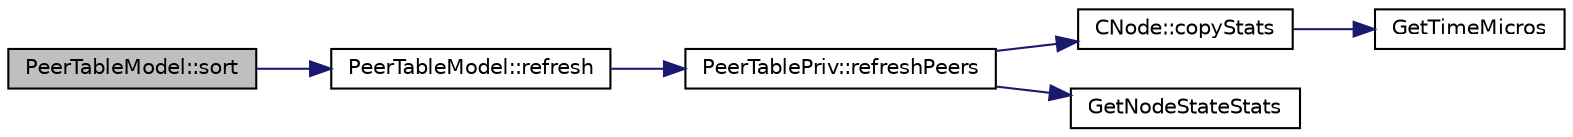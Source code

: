 digraph "PeerTableModel::sort"
{
  edge [fontname="Helvetica",fontsize="10",labelfontname="Helvetica",labelfontsize="10"];
  node [fontname="Helvetica",fontsize="10",shape=record];
  rankdir="LR";
  Node62 [label="PeerTableModel::sort",height=0.2,width=0.4,color="black", fillcolor="grey75", style="filled", fontcolor="black"];
  Node62 -> Node63 [color="midnightblue",fontsize="10",style="solid",fontname="Helvetica"];
  Node63 [label="PeerTableModel::refresh",height=0.2,width=0.4,color="black", fillcolor="white", style="filled",URL="$class_peer_table_model.html#abae14b3fd8a38a60f752f67a57b5b0b3"];
  Node63 -> Node64 [color="midnightblue",fontsize="10",style="solid",fontname="Helvetica"];
  Node64 [label="PeerTablePriv::refreshPeers",height=0.2,width=0.4,color="black", fillcolor="white", style="filled",URL="$class_peer_table_priv.html#a304d99874f6cd0c67ed207546a5ca904",tooltip="Pull a full list of peers from vNodes into our cache. "];
  Node64 -> Node65 [color="midnightblue",fontsize="10",style="solid",fontname="Helvetica"];
  Node65 [label="CNode::copyStats",height=0.2,width=0.4,color="black", fillcolor="white", style="filled",URL="$class_c_node.html#aaa77188d9df85b80e3f8a30292acf6a9"];
  Node65 -> Node66 [color="midnightblue",fontsize="10",style="solid",fontname="Helvetica"];
  Node66 [label="GetTimeMicros",height=0.2,width=0.4,color="black", fillcolor="white", style="filled",URL="$utiltime_8cpp.html#a0c5a06b50cd805b1923552114494c029"];
  Node64 -> Node67 [color="midnightblue",fontsize="10",style="solid",fontname="Helvetica"];
  Node67 [label="GetNodeStateStats",height=0.2,width=0.4,color="black", fillcolor="white", style="filled",URL="$main_8cpp.html#af0793c7c14e94d2d642f4ac89067a429",tooltip="Get statistics from node state. "];
}
